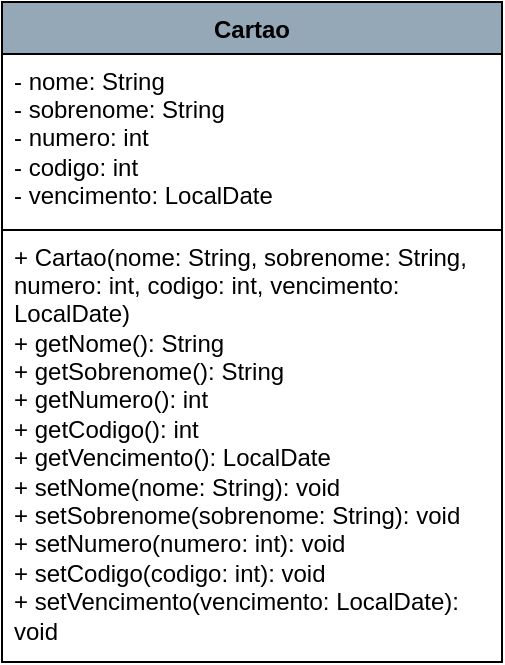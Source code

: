 <mxfile version="24.9.1">
  <diagram name="Página-1" id="SmqiFDEtBOFv7ttlYhKg">
    <mxGraphModel dx="2848" dy="1913" grid="1" gridSize="10" guides="1" tooltips="1" connect="1" arrows="1" fold="1" page="1" pageScale="1" pageWidth="827" pageHeight="1169" math="0" shadow="0">
      <root>
        <mxCell id="0" />
        <mxCell id="1" parent="0" />
        <mxCell id="wIMSOwUCyfHXSS4nc9Q4-1" value="Cartao" style="swimlane;fontStyle=1;align=center;verticalAlign=top;childLayout=stackLayout;horizontal=1;startSize=26;horizontalStack=0;resizeParent=1;resizeParentMax=0;resizeLast=0;collapsible=1;marginBottom=0;whiteSpace=wrap;html=1;fillColor=#94A8B8;" vertex="1" parent="1">
          <mxGeometry x="-930" y="-120" width="250" height="330" as="geometry" />
        </mxCell>
        <mxCell id="wIMSOwUCyfHXSS4nc9Q4-2" value="&lt;div&gt;- nome: String&amp;nbsp;&lt;/div&gt;&lt;div&gt;- sobrenome: String&lt;/div&gt;&lt;div&gt;- numero: int&lt;/div&gt;&lt;div&gt;- codigo: int&lt;/div&gt;&lt;div&gt;- vencimento: LocalDate&lt;br&gt;&lt;/div&gt;" style="text;strokeColor=none;fillColor=none;align=left;verticalAlign=middle;spacingLeft=4;spacingRight=4;overflow=hidden;rotatable=0;points=[[0,0.5],[1,0.5]];portConstraint=eastwest;whiteSpace=wrap;html=1;" vertex="1" parent="wIMSOwUCyfHXSS4nc9Q4-1">
          <mxGeometry y="26" width="250" height="84" as="geometry" />
        </mxCell>
        <mxCell id="wIMSOwUCyfHXSS4nc9Q4-3" value="" style="line;strokeWidth=1;fillColor=none;align=left;verticalAlign=middle;spacingTop=-1;spacingLeft=3;spacingRight=3;rotatable=0;labelPosition=right;points=[];portConstraint=eastwest;strokeColor=inherit;" vertex="1" parent="wIMSOwUCyfHXSS4nc9Q4-1">
          <mxGeometry y="110" width="250" height="8" as="geometry" />
        </mxCell>
        <mxCell id="wIMSOwUCyfHXSS4nc9Q4-4" value="+ Cartao(nome: String, sobrenome: String, numero: int,&amp;nbsp;codigo: int, vencimento: LocalDate)&amp;nbsp;&lt;br&gt;+ getNome(): String&amp;nbsp;&lt;br&gt;+ getSobrenome(): String&amp;nbsp;&lt;br&gt;+ getNumero(): int&amp;nbsp;&lt;br&gt;+ getCodigo(): int&amp;nbsp;&lt;br&gt;+ getVencimento(): LocalDate&amp;nbsp;&lt;br&gt;+ setNome(nome: String): void&amp;nbsp;&lt;br&gt;+ setSobrenome(sobrenome: String): void&amp;nbsp;&lt;br&gt;+ setNumero(numero: int): void&amp;nbsp;&lt;br&gt;+ setCodigo(codigo: int): void&amp;nbsp;&lt;br&gt;+ setVencimento(vencimento: LocalDate): void&lt;div&gt;&lt;br&gt;&lt;/div&gt;" style="text;strokeColor=none;fillColor=none;align=left;verticalAlign=middle;spacingLeft=4;spacingRight=4;overflow=hidden;rotatable=0;points=[[0,0.5],[1,0.5]];portConstraint=eastwest;whiteSpace=wrap;html=1;" vertex="1" parent="wIMSOwUCyfHXSS4nc9Q4-1">
          <mxGeometry y="118" width="250" height="212" as="geometry" />
        </mxCell>
      </root>
    </mxGraphModel>
  </diagram>
</mxfile>
